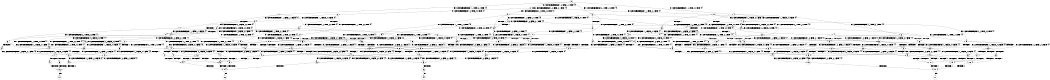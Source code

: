 digraph BCG {
size = "7, 10.5";
center = TRUE;
node [shape = circle];
0 [peripheries = 2];
0 -> 1 [label = "EX !0 !ATOMIC_EXCH_BRANCH (1, +1, TRUE, +0, 2, TRUE) !{0}"];
0 -> 2 [label = "EX !2 !ATOMIC_EXCH_BRANCH (1, +0, FALSE, +0, 1, TRUE) !{0}"];
0 -> 3 [label = "EX !1 !ATOMIC_EXCH_BRANCH (2, +1, TRUE, +0, 2, TRUE) !{0}"];
0 -> 4 [label = "EX !0 !ATOMIC_EXCH_BRANCH (1, +1, TRUE, +0, 2, TRUE) !{0}"];
1 -> 5 [label = "EX !2 !ATOMIC_EXCH_BRANCH (1, +0, FALSE, +0, 1, FALSE) !{0}"];
1 -> 6 [label = "EX !1 !ATOMIC_EXCH_BRANCH (2, +1, TRUE, +0, 2, TRUE) !{0}"];
1 -> 7 [label = "TERMINATE !0"];
2 -> 2 [label = "EX !2 !ATOMIC_EXCH_BRANCH (1, +0, FALSE, +0, 1, TRUE) !{0}"];
2 -> 8 [label = "EX !0 !ATOMIC_EXCH_BRANCH (1, +1, TRUE, +0, 2, TRUE) !{0}"];
2 -> 9 [label = "EX !1 !ATOMIC_EXCH_BRANCH (2, +1, TRUE, +0, 2, TRUE) !{0}"];
2 -> 10 [label = "EX !0 !ATOMIC_EXCH_BRANCH (1, +1, TRUE, +0, 2, TRUE) !{0}"];
3 -> 11 [label = "EX !0 !ATOMIC_EXCH_BRANCH (1, +1, TRUE, +0, 2, TRUE) !{0}"];
3 -> 12 [label = "EX !2 !ATOMIC_EXCH_BRANCH (1, +0, FALSE, +0, 1, TRUE) !{0}"];
3 -> 13 [label = "TERMINATE !1"];
3 -> 14 [label = "EX !0 !ATOMIC_EXCH_BRANCH (1, +1, TRUE, +0, 2, TRUE) !{0}"];
4 -> 15 [label = "EX !2 !ATOMIC_EXCH_BRANCH (1, +0, FALSE, +0, 1, FALSE) !{0}"];
4 -> 16 [label = "EX !1 !ATOMIC_EXCH_BRANCH (2, +1, TRUE, +0, 2, TRUE) !{0}"];
4 -> 17 [label = "TERMINATE !0"];
5 -> 18 [label = "EX !2 !ATOMIC_EXCH_BRANCH (2, +0, FALSE, +0, 2, TRUE) !{0}"];
5 -> 19 [label = "EX !1 !ATOMIC_EXCH_BRANCH (2, +1, TRUE, +0, 2, TRUE) !{0}"];
5 -> 20 [label = "TERMINATE !0"];
6 -> 21 [label = "EX !2 !ATOMIC_EXCH_BRANCH (1, +0, FALSE, +0, 1, FALSE) !{0}"];
6 -> 22 [label = "TERMINATE !0"];
6 -> 23 [label = "TERMINATE !1"];
7 -> 24 [label = "EX !2 !ATOMIC_EXCH_BRANCH (1, +0, FALSE, +0, 1, FALSE) !{1}"];
7 -> 25 [label = "EX !1 !ATOMIC_EXCH_BRANCH (2, +1, TRUE, +0, 2, TRUE) !{1}"];
7 -> 26 [label = "EX !1 !ATOMIC_EXCH_BRANCH (2, +1, TRUE, +0, 2, TRUE) !{1}"];
8 -> 5 [label = "EX !2 !ATOMIC_EXCH_BRANCH (1, +0, FALSE, +0, 1, FALSE) !{0}"];
8 -> 27 [label = "EX !1 !ATOMIC_EXCH_BRANCH (2, +1, TRUE, +0, 2, TRUE) !{0}"];
8 -> 28 [label = "TERMINATE !0"];
9 -> 12 [label = "EX !2 !ATOMIC_EXCH_BRANCH (1, +0, FALSE, +0, 1, TRUE) !{0}"];
9 -> 29 [label = "EX !0 !ATOMIC_EXCH_BRANCH (1, +1, TRUE, +0, 2, TRUE) !{0}"];
9 -> 30 [label = "TERMINATE !1"];
9 -> 31 [label = "EX !0 !ATOMIC_EXCH_BRANCH (1, +1, TRUE, +0, 2, TRUE) !{0}"];
10 -> 15 [label = "EX !2 !ATOMIC_EXCH_BRANCH (1, +0, FALSE, +0, 1, FALSE) !{0}"];
10 -> 32 [label = "EX !1 !ATOMIC_EXCH_BRANCH (2, +1, TRUE, +0, 2, TRUE) !{0}"];
10 -> 33 [label = "TERMINATE !0"];
11 -> 21 [label = "EX !2 !ATOMIC_EXCH_BRANCH (1, +0, FALSE, +0, 1, FALSE) !{0}"];
11 -> 22 [label = "TERMINATE !0"];
11 -> 23 [label = "TERMINATE !1"];
12 -> 12 [label = "EX !2 !ATOMIC_EXCH_BRANCH (1, +0, FALSE, +0, 1, TRUE) !{0}"];
12 -> 29 [label = "EX !0 !ATOMIC_EXCH_BRANCH (1, +1, TRUE, +0, 2, TRUE) !{0}"];
12 -> 30 [label = "TERMINATE !1"];
12 -> 31 [label = "EX !0 !ATOMIC_EXCH_BRANCH (1, +1, TRUE, +0, 2, TRUE) !{0}"];
13 -> 34 [label = "EX !0 !ATOMIC_EXCH_BRANCH (1, +1, TRUE, +0, 2, TRUE) !{1}"];
13 -> 35 [label = "EX !2 !ATOMIC_EXCH_BRANCH (1, +0, FALSE, +0, 1, TRUE) !{1}"];
14 -> 36 [label = "EX !2 !ATOMIC_EXCH_BRANCH (1, +0, FALSE, +0, 1, FALSE) !{0}"];
14 -> 37 [label = "TERMINATE !0"];
14 -> 38 [label = "TERMINATE !1"];
15 -> 39 [label = "EX !2 !ATOMIC_EXCH_BRANCH (2, +0, FALSE, +0, 2, TRUE) !{0}"];
15 -> 40 [label = "EX !1 !ATOMIC_EXCH_BRANCH (2, +1, TRUE, +0, 2, TRUE) !{0}"];
15 -> 41 [label = "TERMINATE !0"];
16 -> 36 [label = "EX !2 !ATOMIC_EXCH_BRANCH (1, +0, FALSE, +0, 1, FALSE) !{0}"];
16 -> 37 [label = "TERMINATE !0"];
16 -> 38 [label = "TERMINATE !1"];
17 -> 42 [label = "EX !2 !ATOMIC_EXCH_BRANCH (1, +0, FALSE, +0, 1, FALSE) !{1}"];
17 -> 43 [label = "EX !1 !ATOMIC_EXCH_BRANCH (2, +1, TRUE, +0, 2, TRUE) !{1}"];
18 -> 18 [label = "EX !2 !ATOMIC_EXCH_BRANCH (2, +0, FALSE, +0, 2, TRUE) !{0}"];
18 -> 19 [label = "EX !1 !ATOMIC_EXCH_BRANCH (2, +1, TRUE, +0, 2, TRUE) !{0}"];
18 -> 20 [label = "TERMINATE !0"];
19 -> 44 [label = "EX !2 !ATOMIC_EXCH_BRANCH (2, +0, FALSE, +0, 2, FALSE) !{0}"];
19 -> 45 [label = "TERMINATE !0"];
19 -> 46 [label = "TERMINATE !1"];
20 -> 47 [label = "EX !1 !ATOMIC_EXCH_BRANCH (2, +1, TRUE, +0, 2, TRUE) !{1}"];
20 -> 48 [label = "EX !2 !ATOMIC_EXCH_BRANCH (2, +0, FALSE, +0, 2, TRUE) !{1}"];
20 -> 49 [label = "EX !1 !ATOMIC_EXCH_BRANCH (2, +1, TRUE, +0, 2, TRUE) !{1}"];
21 -> 44 [label = "EX !2 !ATOMIC_EXCH_BRANCH (2, +0, FALSE, +0, 2, FALSE) !{0}"];
21 -> 45 [label = "TERMINATE !0"];
21 -> 46 [label = "TERMINATE !1"];
22 -> 50 [label = "EX !2 !ATOMIC_EXCH_BRANCH (1, +0, FALSE, +0, 1, FALSE) !{1}"];
22 -> 51 [label = "TERMINATE !1"];
23 -> 52 [label = "EX !2 !ATOMIC_EXCH_BRANCH (1, +0, FALSE, +0, 1, FALSE) !{1}"];
23 -> 51 [label = "TERMINATE !0"];
24 -> 48 [label = "EX !2 !ATOMIC_EXCH_BRANCH (2, +0, FALSE, +0, 2, TRUE) !{1}"];
24 -> 47 [label = "EX !1 !ATOMIC_EXCH_BRANCH (2, +1, TRUE, +0, 2, TRUE) !{1}"];
24 -> 49 [label = "EX !1 !ATOMIC_EXCH_BRANCH (2, +1, TRUE, +0, 2, TRUE) !{1}"];
25 -> 50 [label = "EX !2 !ATOMIC_EXCH_BRANCH (1, +0, FALSE, +0, 1, FALSE) !{1}"];
25 -> 51 [label = "TERMINATE !1"];
26 -> 53 [label = "EX !2 !ATOMIC_EXCH_BRANCH (1, +0, FALSE, +0, 1, FALSE) !{1}"];
26 -> 54 [label = "TERMINATE !1"];
27 -> 21 [label = "EX !2 !ATOMIC_EXCH_BRANCH (1, +0, FALSE, +0, 1, FALSE) !{0}"];
27 -> 55 [label = "TERMINATE !0"];
27 -> 56 [label = "TERMINATE !1"];
28 -> 57 [label = "EX !1 !ATOMIC_EXCH_BRANCH (2, +1, TRUE, +0, 2, TRUE) !{1}"];
28 -> 24 [label = "EX !2 !ATOMIC_EXCH_BRANCH (1, +0, FALSE, +0, 1, FALSE) !{1}"];
28 -> 58 [label = "EX !1 !ATOMIC_EXCH_BRANCH (2, +1, TRUE, +0, 2, TRUE) !{1}"];
29 -> 21 [label = "EX !2 !ATOMIC_EXCH_BRANCH (1, +0, FALSE, +0, 1, FALSE) !{0}"];
29 -> 55 [label = "TERMINATE !0"];
29 -> 56 [label = "TERMINATE !1"];
30 -> 59 [label = "EX !0 !ATOMIC_EXCH_BRANCH (1, +1, TRUE, +0, 2, TRUE) !{1}"];
30 -> 35 [label = "EX !2 !ATOMIC_EXCH_BRANCH (1, +0, FALSE, +0, 1, TRUE) !{1}"];
31 -> 36 [label = "EX !2 !ATOMIC_EXCH_BRANCH (1, +0, FALSE, +0, 1, FALSE) !{0}"];
31 -> 60 [label = "TERMINATE !0"];
31 -> 61 [label = "TERMINATE !1"];
32 -> 36 [label = "EX !2 !ATOMIC_EXCH_BRANCH (1, +0, FALSE, +0, 1, FALSE) !{0}"];
32 -> 60 [label = "TERMINATE !0"];
32 -> 61 [label = "TERMINATE !1"];
33 -> 62 [label = "EX !1 !ATOMIC_EXCH_BRANCH (2, +1, TRUE, +0, 2, TRUE) !{1}"];
33 -> 42 [label = "EX !2 !ATOMIC_EXCH_BRANCH (1, +0, FALSE, +0, 1, FALSE) !{1}"];
34 -> 52 [label = "EX !2 !ATOMIC_EXCH_BRANCH (1, +0, FALSE, +0, 1, FALSE) !{1}"];
34 -> 51 [label = "TERMINATE !0"];
35 -> 35 [label = "EX !2 !ATOMIC_EXCH_BRANCH (1, +0, FALSE, +0, 1, TRUE) !{1}"];
35 -> 59 [label = "EX !0 !ATOMIC_EXCH_BRANCH (1, +1, TRUE, +0, 2, TRUE) !{1}"];
36 -> 63 [label = "EX !2 !ATOMIC_EXCH_BRANCH (2, +0, FALSE, +0, 2, FALSE) !{0}"];
36 -> 64 [label = "TERMINATE !0"];
36 -> 65 [label = "TERMINATE !1"];
37 -> 66 [label = "EX !2 !ATOMIC_EXCH_BRANCH (1, +0, FALSE, +0, 1, FALSE) !{1}"];
37 -> 67 [label = "TERMINATE !1"];
38 -> 68 [label = "EX !2 !ATOMIC_EXCH_BRANCH (1, +0, FALSE, +0, 1, FALSE) !{1}"];
38 -> 67 [label = "TERMINATE !0"];
39 -> 39 [label = "EX !2 !ATOMIC_EXCH_BRANCH (2, +0, FALSE, +0, 2, TRUE) !{0}"];
39 -> 40 [label = "EX !1 !ATOMIC_EXCH_BRANCH (2, +1, TRUE, +0, 2, TRUE) !{0}"];
39 -> 41 [label = "TERMINATE !0"];
40 -> 63 [label = "EX !2 !ATOMIC_EXCH_BRANCH (2, +0, FALSE, +0, 2, FALSE) !{0}"];
40 -> 64 [label = "TERMINATE !0"];
40 -> 65 [label = "TERMINATE !1"];
41 -> 69 [label = "EX !1 !ATOMIC_EXCH_BRANCH (2, +1, TRUE, +0, 2, TRUE) !{1}"];
41 -> 70 [label = "EX !2 !ATOMIC_EXCH_BRANCH (2, +0, FALSE, +0, 2, TRUE) !{1}"];
42 -> 70 [label = "EX !2 !ATOMIC_EXCH_BRANCH (2, +0, FALSE, +0, 2, TRUE) !{1}"];
42 -> 69 [label = "EX !1 !ATOMIC_EXCH_BRANCH (2, +1, TRUE, +0, 2, TRUE) !{1}"];
43 -> 66 [label = "EX !2 !ATOMIC_EXCH_BRANCH (1, +0, FALSE, +0, 1, FALSE) !{1}"];
43 -> 67 [label = "TERMINATE !1"];
44 -> 71 [label = "TERMINATE !0"];
44 -> 72 [label = "TERMINATE !2"];
44 -> 73 [label = "TERMINATE !1"];
45 -> 74 [label = "TERMINATE !1"];
45 -> 75 [label = "EX !2 !ATOMIC_EXCH_BRANCH (2, +0, FALSE, +0, 2, FALSE) !{1}"];
46 -> 74 [label = "TERMINATE !0"];
46 -> 76 [label = "EX !2 !ATOMIC_EXCH_BRANCH (2, +0, FALSE, +0, 2, FALSE) !{1}"];
47 -> 75 [label = "EX !2 !ATOMIC_EXCH_BRANCH (2, +0, FALSE, +0, 2, FALSE) !{1}"];
47 -> 74 [label = "TERMINATE !1"];
48 -> 48 [label = "EX !2 !ATOMIC_EXCH_BRANCH (2, +0, FALSE, +0, 2, TRUE) !{1}"];
48 -> 47 [label = "EX !1 !ATOMIC_EXCH_BRANCH (2, +1, TRUE, +0, 2, TRUE) !{1}"];
48 -> 49 [label = "EX !1 !ATOMIC_EXCH_BRANCH (2, +1, TRUE, +0, 2, TRUE) !{1}"];
49 -> 77 [label = "EX !2 !ATOMIC_EXCH_BRANCH (2, +0, FALSE, +0, 2, FALSE) !{1}"];
49 -> 78 [label = "TERMINATE !1"];
50 -> 75 [label = "EX !2 !ATOMIC_EXCH_BRANCH (2, +0, FALSE, +0, 2, FALSE) !{1}"];
50 -> 74 [label = "TERMINATE !1"];
51 -> 79 [label = "EX !2 !ATOMIC_EXCH_BRANCH (1, +0, FALSE, +0, 1, FALSE) !{2}"];
51 -> 80 [label = "EX !2 !ATOMIC_EXCH_BRANCH (1, +0, FALSE, +0, 1, FALSE) !{2}"];
52 -> 76 [label = "EX !2 !ATOMIC_EXCH_BRANCH (2, +0, FALSE, +0, 2, FALSE) !{1}"];
52 -> 74 [label = "TERMINATE !0"];
53 -> 77 [label = "EX !2 !ATOMIC_EXCH_BRANCH (2, +0, FALSE, +0, 2, FALSE) !{1}"];
53 -> 78 [label = "TERMINATE !1"];
54 -> 81 [label = "EX !2 !ATOMIC_EXCH_BRANCH (1, +0, FALSE, +0, 1, FALSE) !{2}"];
55 -> 82 [label = "TERMINATE !1"];
55 -> 50 [label = "EX !2 !ATOMIC_EXCH_BRANCH (1, +0, FALSE, +0, 1, FALSE) !{1}"];
56 -> 82 [label = "TERMINATE !0"];
56 -> 52 [label = "EX !2 !ATOMIC_EXCH_BRANCH (1, +0, FALSE, +0, 1, FALSE) !{1}"];
57 -> 50 [label = "EX !2 !ATOMIC_EXCH_BRANCH (1, +0, FALSE, +0, 1, FALSE) !{1}"];
57 -> 82 [label = "TERMINATE !1"];
58 -> 53 [label = "EX !2 !ATOMIC_EXCH_BRANCH (1, +0, FALSE, +0, 1, FALSE) !{1}"];
58 -> 83 [label = "TERMINATE !1"];
59 -> 52 [label = "EX !2 !ATOMIC_EXCH_BRANCH (1, +0, FALSE, +0, 1, FALSE) !{1}"];
59 -> 82 [label = "TERMINATE !0"];
60 -> 84 [label = "TERMINATE !1"];
60 -> 66 [label = "EX !2 !ATOMIC_EXCH_BRANCH (1, +0, FALSE, +0, 1, FALSE) !{1}"];
61 -> 84 [label = "TERMINATE !0"];
61 -> 68 [label = "EX !2 !ATOMIC_EXCH_BRANCH (1, +0, FALSE, +0, 1, FALSE) !{1}"];
62 -> 66 [label = "EX !2 !ATOMIC_EXCH_BRANCH (1, +0, FALSE, +0, 1, FALSE) !{1}"];
62 -> 84 [label = "TERMINATE !1"];
63 -> 85 [label = "TERMINATE !0"];
63 -> 86 [label = "TERMINATE !2"];
63 -> 87 [label = "TERMINATE !1"];
64 -> 88 [label = "TERMINATE !1"];
64 -> 89 [label = "EX !2 !ATOMIC_EXCH_BRANCH (2, +0, FALSE, +0, 2, FALSE) !{1}"];
65 -> 88 [label = "TERMINATE !0"];
65 -> 90 [label = "EX !2 !ATOMIC_EXCH_BRANCH (2, +0, FALSE, +0, 2, FALSE) !{1}"];
66 -> 89 [label = "EX !2 !ATOMIC_EXCH_BRANCH (2, +0, FALSE, +0, 2, FALSE) !{1}"];
66 -> 88 [label = "TERMINATE !1"];
67 -> 91 [label = "EX !2 !ATOMIC_EXCH_BRANCH (1, +0, FALSE, +0, 1, FALSE) !{2}"];
68 -> 90 [label = "EX !2 !ATOMIC_EXCH_BRANCH (2, +0, FALSE, +0, 2, FALSE) !{1}"];
68 -> 88 [label = "TERMINATE !0"];
69 -> 89 [label = "EX !2 !ATOMIC_EXCH_BRANCH (2, +0, FALSE, +0, 2, FALSE) !{1}"];
69 -> 88 [label = "TERMINATE !1"];
70 -> 70 [label = "EX !2 !ATOMIC_EXCH_BRANCH (2, +0, FALSE, +0, 2, TRUE) !{1}"];
70 -> 69 [label = "EX !1 !ATOMIC_EXCH_BRANCH (2, +1, TRUE, +0, 2, TRUE) !{1}"];
71 -> 92 [label = "TERMINATE !2"];
71 -> 93 [label = "TERMINATE !1"];
72 -> 92 [label = "TERMINATE !0"];
72 -> 94 [label = "TERMINATE !1"];
73 -> 93 [label = "TERMINATE !0"];
73 -> 94 [label = "TERMINATE !2"];
74 -> 95 [label = "EX !2 !ATOMIC_EXCH_BRANCH (2, +0, FALSE, +0, 2, FALSE) !{2}"];
74 -> 96 [label = "EX !2 !ATOMIC_EXCH_BRANCH (2, +0, FALSE, +0, 2, FALSE) !{2}"];
75 -> 92 [label = "TERMINATE !2"];
75 -> 93 [label = "TERMINATE !1"];
76 -> 93 [label = "TERMINATE !0"];
76 -> 94 [label = "TERMINATE !2"];
77 -> 97 [label = "TERMINATE !2"];
77 -> 98 [label = "TERMINATE !1"];
78 -> 99 [label = "EX !2 !ATOMIC_EXCH_BRANCH (2, +0, FALSE, +0, 2, FALSE) !{2}"];
79 -> 95 [label = "EX !2 !ATOMIC_EXCH_BRANCH (2, +0, FALSE, +0, 2, FALSE) !{2}"];
79 -> 96 [label = "EX !2 !ATOMIC_EXCH_BRANCH (2, +0, FALSE, +0, 2, FALSE) !{2}"];
80 -> 96 [label = "EX !2 !ATOMIC_EXCH_BRANCH (2, +0, FALSE, +0, 2, FALSE) !{2}"];
81 -> 99 [label = "EX !2 !ATOMIC_EXCH_BRANCH (2, +0, FALSE, +0, 2, FALSE) !{2}"];
82 -> 79 [label = "EX !2 !ATOMIC_EXCH_BRANCH (1, +0, FALSE, +0, 1, FALSE) !{2}"];
82 -> 80 [label = "EX !2 !ATOMIC_EXCH_BRANCH (1, +0, FALSE, +0, 1, FALSE) !{2}"];
83 -> 81 [label = "EX !2 !ATOMIC_EXCH_BRANCH (1, +0, FALSE, +0, 1, FALSE) !{2}"];
84 -> 91 [label = "EX !2 !ATOMIC_EXCH_BRANCH (1, +0, FALSE, +0, 1, FALSE) !{2}"];
85 -> 100 [label = "TERMINATE !2"];
85 -> 101 [label = "TERMINATE !1"];
86 -> 100 [label = "TERMINATE !0"];
86 -> 102 [label = "TERMINATE !1"];
87 -> 101 [label = "TERMINATE !0"];
87 -> 102 [label = "TERMINATE !2"];
88 -> 103 [label = "EX !2 !ATOMIC_EXCH_BRANCH (2, +0, FALSE, +0, 2, FALSE) !{2}"];
89 -> 100 [label = "TERMINATE !2"];
89 -> 101 [label = "TERMINATE !1"];
90 -> 101 [label = "TERMINATE !0"];
90 -> 102 [label = "TERMINATE !2"];
91 -> 103 [label = "EX !2 !ATOMIC_EXCH_BRANCH (2, +0, FALSE, +0, 2, FALSE) !{2}"];
92 -> 104 [label = "TERMINATE !1"];
93 -> 104 [label = "TERMINATE !2"];
94 -> 104 [label = "TERMINATE !0"];
95 -> 104 [label = "TERMINATE !2"];
96 -> 105 [label = "TERMINATE !2"];
97 -> 106 [label = "TERMINATE !1"];
98 -> 106 [label = "TERMINATE !2"];
99 -> 106 [label = "TERMINATE !2"];
100 -> 107 [label = "TERMINATE !1"];
101 -> 107 [label = "TERMINATE !2"];
102 -> 107 [label = "TERMINATE !0"];
103 -> 107 [label = "TERMINATE !2"];
104 -> 108 [label = "exit"];
105 -> 109 [label = "exit"];
106 -> 110 [label = "exit"];
107 -> 111 [label = "exit"];
}
